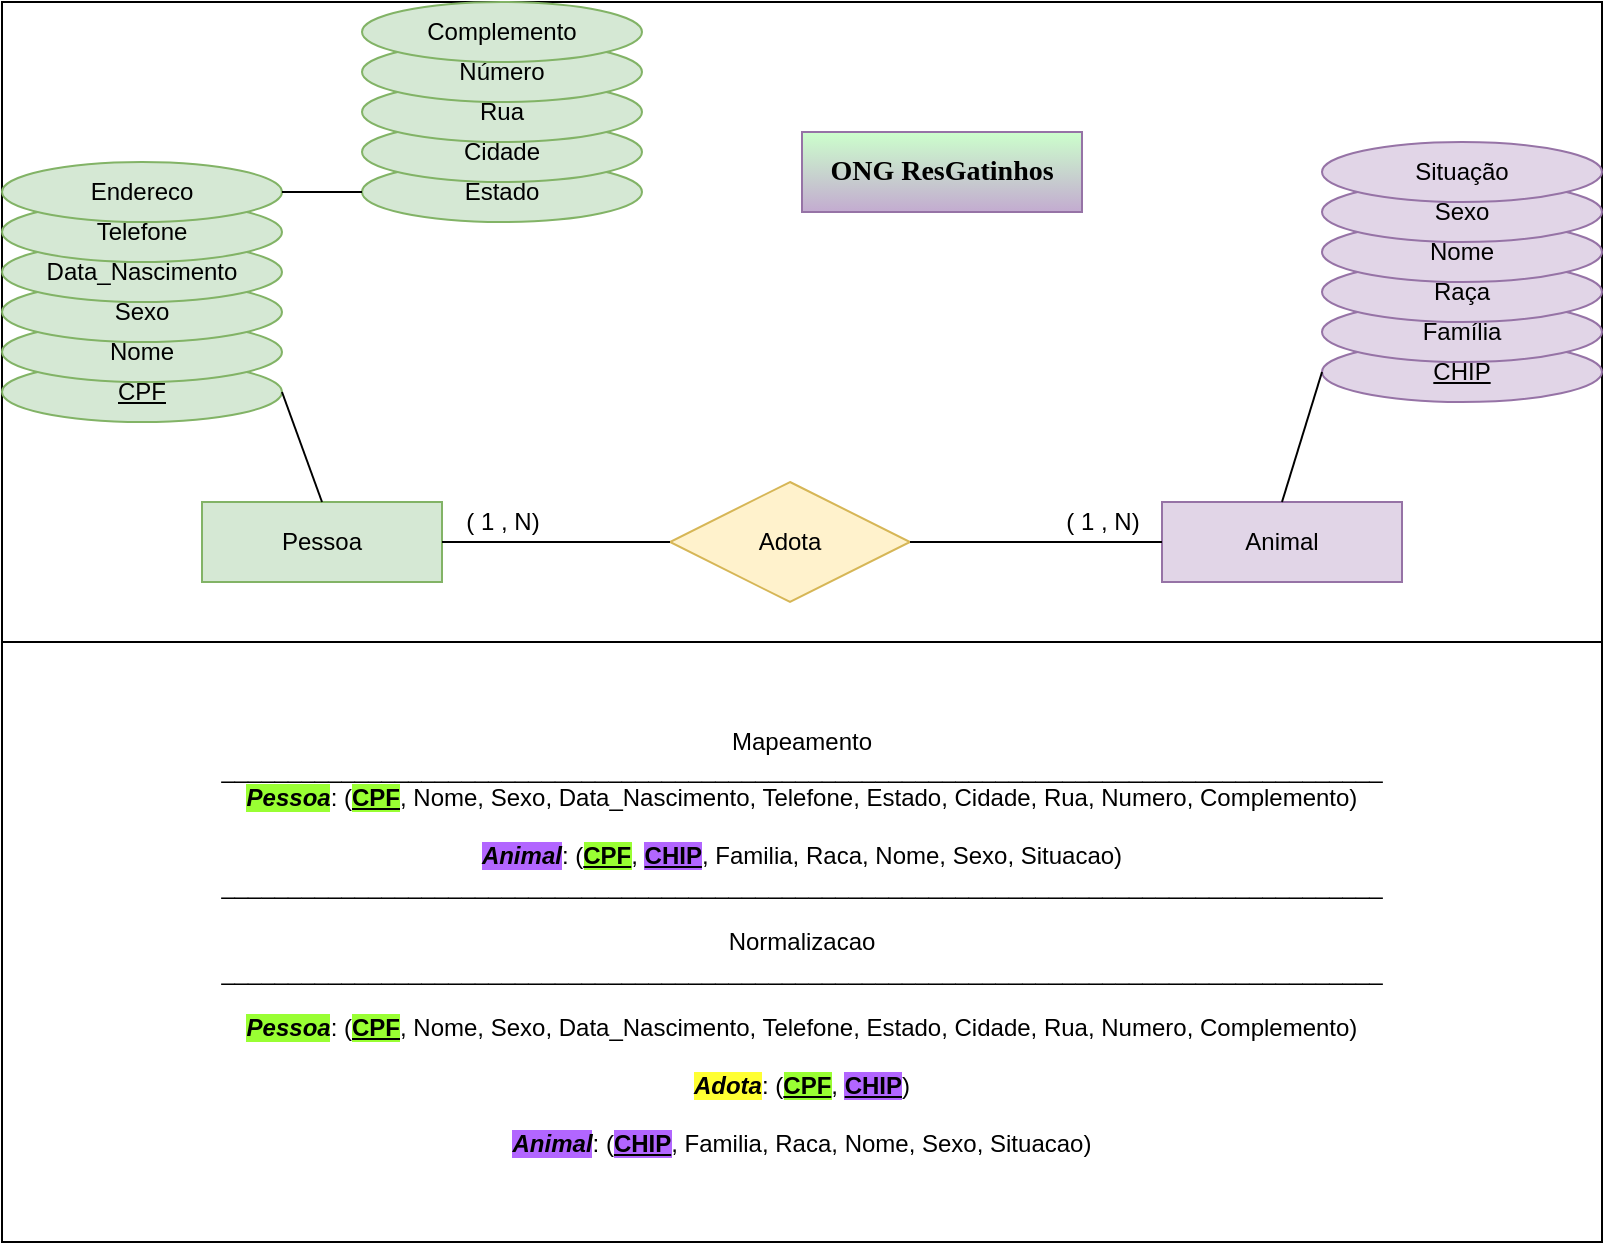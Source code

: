 <mxfile version="20.3.0" type="device"><diagram id="ZKUtnNwpe8IsyFQfgS43" name="Página-1"><mxGraphModel dx="981" dy="597" grid="1" gridSize="10" guides="1" tooltips="1" connect="1" arrows="1" fold="1" page="1" pageScale="1" pageWidth="827" pageHeight="1169" math="0" shadow="0"><root><mxCell id="0"/><mxCell id="1" parent="0"/><mxCell id="TInZ7F4TSlKQre1fmdmq-35" value="" style="rounded=0;whiteSpace=wrap;html=1;" vertex="1" parent="1"><mxGeometry x="14" y="20" width="800" height="320" as="geometry"/></mxCell><mxCell id="TInZ7F4TSlKQre1fmdmq-1" value="Pessoa" style="rounded=0;whiteSpace=wrap;html=1;fillColor=#d5e8d4;strokeColor=#82b366;" vertex="1" parent="1"><mxGeometry x="114" y="270" width="120" height="40" as="geometry"/></mxCell><mxCell id="TInZ7F4TSlKQre1fmdmq-2" value="Animal" style="rounded=0;whiteSpace=wrap;html=1;fillColor=#e1d5e7;strokeColor=#9673a6;" vertex="1" parent="1"><mxGeometry x="594" y="270" width="120" height="40" as="geometry"/></mxCell><mxCell id="TInZ7F4TSlKQre1fmdmq-3" value="Adota" style="rhombus;whiteSpace=wrap;html=1;fillColor=#fff2cc;strokeColor=#d6b656;" vertex="1" parent="1"><mxGeometry x="348" y="260" width="120" height="60" as="geometry"/></mxCell><mxCell id="TInZ7F4TSlKQre1fmdmq-4" value="" style="endArrow=none;html=1;rounded=0;exitX=1;exitY=0.5;exitDx=0;exitDy=0;entryX=0;entryY=0.5;entryDx=0;entryDy=0;" edge="1" parent="1" source="TInZ7F4TSlKQre1fmdmq-1" target="TInZ7F4TSlKQre1fmdmq-3"><mxGeometry width="50" height="50" relative="1" as="geometry"><mxPoint x="474" y="280" as="sourcePoint"/><mxPoint x="524" y="230" as="targetPoint"/></mxGeometry></mxCell><mxCell id="TInZ7F4TSlKQre1fmdmq-5" value="" style="endArrow=none;html=1;rounded=0;exitX=1;exitY=0.5;exitDx=0;exitDy=0;entryX=0;entryY=0.5;entryDx=0;entryDy=0;" edge="1" parent="1" source="TInZ7F4TSlKQre1fmdmq-3" target="TInZ7F4TSlKQre1fmdmq-2"><mxGeometry width="50" height="50" relative="1" as="geometry"><mxPoint x="244" y="300.0" as="sourcePoint"/><mxPoint x="358" y="300.0" as="targetPoint"/></mxGeometry></mxCell><mxCell id="TInZ7F4TSlKQre1fmdmq-6" value="CPF" style="ellipse;whiteSpace=wrap;html=1;align=center;fontStyle=4;fillColor=#d5e8d4;strokeColor=#82b366;" vertex="1" parent="1"><mxGeometry x="14" y="200" width="140" height="30" as="geometry"/></mxCell><mxCell id="TInZ7F4TSlKQre1fmdmq-8" value="Nome" style="ellipse;whiteSpace=wrap;html=1;align=center;fillColor=#d5e8d4;strokeColor=#82b366;" vertex="1" parent="1"><mxGeometry x="14" y="180" width="140" height="30" as="geometry"/></mxCell><mxCell id="TInZ7F4TSlKQre1fmdmq-9" value="Sexo" style="ellipse;whiteSpace=wrap;html=1;align=center;fillColor=#d5e8d4;strokeColor=#82b366;" vertex="1" parent="1"><mxGeometry x="14" y="160" width="140" height="30" as="geometry"/></mxCell><mxCell id="TInZ7F4TSlKQre1fmdmq-10" value="Data_Nascimento" style="ellipse;whiteSpace=wrap;html=1;align=center;fillColor=#d5e8d4;strokeColor=#82b366;" vertex="1" parent="1"><mxGeometry x="14" y="140" width="140" height="30" as="geometry"/></mxCell><mxCell id="TInZ7F4TSlKQre1fmdmq-11" value="Telefone" style="ellipse;whiteSpace=wrap;html=1;align=center;fillColor=#d5e8d4;strokeColor=#82b366;" vertex="1" parent="1"><mxGeometry x="14" y="120" width="140" height="30" as="geometry"/></mxCell><mxCell id="TInZ7F4TSlKQre1fmdmq-12" value="Endereco" style="ellipse;whiteSpace=wrap;html=1;align=center;fillColor=#d5e8d4;strokeColor=#82b366;" vertex="1" parent="1"><mxGeometry x="14" y="100" width="140" height="30" as="geometry"/></mxCell><mxCell id="TInZ7F4TSlKQre1fmdmq-13" value="Estado" style="ellipse;whiteSpace=wrap;html=1;align=center;fillColor=#d5e8d4;strokeColor=#82b366;" vertex="1" parent="1"><mxGeometry x="194" y="100" width="140" height="30" as="geometry"/></mxCell><mxCell id="TInZ7F4TSlKQre1fmdmq-14" value="Cidade" style="ellipse;whiteSpace=wrap;html=1;align=center;fillColor=#d5e8d4;strokeColor=#82b366;" vertex="1" parent="1"><mxGeometry x="194" y="80" width="140" height="30" as="geometry"/></mxCell><mxCell id="TInZ7F4TSlKQre1fmdmq-15" value="Rua" style="ellipse;whiteSpace=wrap;html=1;align=center;fillColor=#d5e8d4;strokeColor=#82b366;" vertex="1" parent="1"><mxGeometry x="194" y="60" width="140" height="30" as="geometry"/></mxCell><mxCell id="TInZ7F4TSlKQre1fmdmq-16" value="Número" style="ellipse;whiteSpace=wrap;html=1;align=center;fillColor=#d5e8d4;strokeColor=#82b366;" vertex="1" parent="1"><mxGeometry x="194" y="40" width="140" height="30" as="geometry"/></mxCell><mxCell id="TInZ7F4TSlKQre1fmdmq-17" value="Complemento" style="ellipse;whiteSpace=wrap;html=1;align=center;fillColor=#d5e8d4;strokeColor=#82b366;" vertex="1" parent="1"><mxGeometry x="194" y="20" width="140" height="30" as="geometry"/></mxCell><mxCell id="TInZ7F4TSlKQre1fmdmq-18" value="" style="endArrow=none;html=1;rounded=0;entryX=0.5;entryY=0;entryDx=0;entryDy=0;exitX=1;exitY=0.5;exitDx=0;exitDy=0;" edge="1" parent="1" source="TInZ7F4TSlKQre1fmdmq-6" target="TInZ7F4TSlKQre1fmdmq-1"><mxGeometry width="50" height="50" relative="1" as="geometry"><mxPoint x="174" y="220" as="sourcePoint"/><mxPoint x="358" y="300.0" as="targetPoint"/></mxGeometry></mxCell><mxCell id="TInZ7F4TSlKQre1fmdmq-19" value="" style="endArrow=none;html=1;rounded=0;exitX=0;exitY=0.5;exitDx=0;exitDy=0;entryX=1;entryY=0.5;entryDx=0;entryDy=0;" edge="1" parent="1" source="TInZ7F4TSlKQre1fmdmq-13" target="TInZ7F4TSlKQre1fmdmq-12"><mxGeometry width="50" height="50" relative="1" as="geometry"><mxPoint x="165.54" y="230.94" as="sourcePoint"/><mxPoint x="184" y="280.0" as="targetPoint"/></mxGeometry></mxCell><mxCell id="TInZ7F4TSlKQre1fmdmq-21" value="CHIP" style="ellipse;whiteSpace=wrap;html=1;align=center;fontStyle=4;fillColor=#e1d5e7;strokeColor=#9673a6;" vertex="1" parent="1"><mxGeometry x="674" y="190" width="140" height="30" as="geometry"/></mxCell><mxCell id="TInZ7F4TSlKQre1fmdmq-27" value="" style="endArrow=none;html=1;rounded=0;exitX=0.5;exitY=0;exitDx=0;exitDy=0;entryX=0;entryY=0.5;entryDx=0;entryDy=0;" edge="1" parent="1" source="TInZ7F4TSlKQre1fmdmq-2" target="TInZ7F4TSlKQre1fmdmq-21"><mxGeometry width="50" height="50" relative="1" as="geometry"><mxPoint x="664" y="270.0" as="sourcePoint"/><mxPoint x="614" y="300.0" as="targetPoint"/></mxGeometry></mxCell><mxCell id="TInZ7F4TSlKQre1fmdmq-28" value="( 1 , N)" style="text;html=1;align=center;verticalAlign=middle;resizable=0;points=[];autosize=1;strokeColor=none;fillColor=none;" vertex="1" parent="1"><mxGeometry x="234" y="265" width="60" height="30" as="geometry"/></mxCell><mxCell id="TInZ7F4TSlKQre1fmdmq-29" value="( 1 , N)" style="text;html=1;align=center;verticalAlign=middle;resizable=0;points=[];autosize=1;strokeColor=none;fillColor=none;" vertex="1" parent="1"><mxGeometry x="534" y="265" width="60" height="30" as="geometry"/></mxCell><mxCell id="TInZ7F4TSlKQre1fmdmq-31" value="Mapeamento&lt;br&gt;_______________________________________________________________________________________&lt;br&gt;&lt;span style=&quot;background-color: rgb(153, 255, 51);&quot;&gt;&lt;b&gt;&lt;i&gt;Pessoa&lt;/i&gt;&lt;/b&gt;&lt;/span&gt;: (&lt;b&gt;&lt;u style=&quot;background-color: rgb(153, 255, 51);&quot;&gt;CPF&lt;/u&gt;&lt;/b&gt;, Nome, Sexo, Data_Nascimento, Telefone, Estado, Cidade, Rua, Numero, Complemento)&lt;br&gt;&lt;br&gt;&lt;span style=&quot;background-color: rgb(178, 102, 255);&quot;&gt;&lt;b&gt;&lt;i&gt;Animal&lt;/i&gt;&lt;/b&gt;&lt;/span&gt;: (&lt;u&gt;&lt;b style=&quot;background-color: rgb(153, 255, 51);&quot;&gt;CPF&lt;/b&gt;&lt;/u&gt;, &lt;b&gt;&lt;u style=&quot;background-color: rgb(178, 102, 255);&quot;&gt;CHIP&lt;/u&gt;&lt;/b&gt;, Familia, Raca, Nome, Sexo, Situacao)&lt;br&gt;_______________________________________________________________________________________&lt;br&gt;&lt;br&gt;Normalizacao&lt;br&gt;_______________________________________________________________________________________&lt;br&gt;&lt;br&gt;&lt;span style=&quot;background-color: rgb(153, 255, 51);&quot;&gt;&lt;b&gt;&lt;i&gt;Pessoa&lt;/i&gt;&lt;/b&gt;&lt;/span&gt;: (&lt;b&gt;&lt;u style=&quot;background-color: rgb(153, 255, 51);&quot;&gt;CPF&lt;/u&gt;&lt;/b&gt;, Nome, Sexo, Data_Nascimento, Telefone, Estado, Cidade, Rua, Numero, Complemento)&lt;br&gt;&lt;br&gt;&lt;b style=&quot;&quot;&gt;&lt;i style=&quot;background-color: rgb(255, 255, 51);&quot;&gt;Adota&lt;/i&gt;&lt;/b&gt;: (&lt;b&gt;&lt;u style=&quot;background-color: rgb(153, 255, 51);&quot;&gt;CPF&lt;/u&gt;&lt;/b&gt;,&amp;nbsp;&lt;b&gt;&lt;u style=&quot;background-color: rgb(178, 102, 255);&quot;&gt;CHIP&lt;/u&gt;&lt;/b&gt;)&lt;br&gt;&lt;br&gt;&lt;span style=&quot;background-color: rgb(178, 102, 255);&quot;&gt;&lt;b&gt;&lt;i&gt;Animal&lt;/i&gt;&lt;/b&gt;&lt;/span&gt;: (&lt;b&gt;&lt;u style=&quot;background-color: rgb(178, 102, 255);&quot;&gt;CHIP&lt;/u&gt;&lt;/b&gt;, Familia, Raca, Nome, Sexo, Situacao)" style="rounded=0;whiteSpace=wrap;html=1;" vertex="1" parent="1"><mxGeometry x="14" y="340" width="800" height="300" as="geometry"/></mxCell><mxCell id="TInZ7F4TSlKQre1fmdmq-39" value="Família" style="ellipse;whiteSpace=wrap;html=1;align=center;fillColor=#e1d5e7;strokeColor=#9673a6;" vertex="1" parent="1"><mxGeometry x="674" y="170" width="140" height="30" as="geometry"/></mxCell><mxCell id="TInZ7F4TSlKQre1fmdmq-24" value="Raça" style="ellipse;whiteSpace=wrap;html=1;align=center;fillColor=#e1d5e7;strokeColor=#9673a6;" vertex="1" parent="1"><mxGeometry x="674" y="150" width="140" height="30" as="geometry"/></mxCell><mxCell id="TInZ7F4TSlKQre1fmdmq-25" value="Nome" style="ellipse;whiteSpace=wrap;html=1;align=center;fillColor=#e1d5e7;strokeColor=#9673a6;" vertex="1" parent="1"><mxGeometry x="674" y="130" width="140" height="30" as="geometry"/></mxCell><mxCell id="TInZ7F4TSlKQre1fmdmq-26" value="Sexo" style="ellipse;whiteSpace=wrap;html=1;align=center;fillColor=#e1d5e7;strokeColor=#9673a6;" vertex="1" parent="1"><mxGeometry x="674" y="110" width="140" height="30" as="geometry"/></mxCell><mxCell id="TInZ7F4TSlKQre1fmdmq-34" value="Situação" style="ellipse;whiteSpace=wrap;html=1;align=center;fillColor=#e1d5e7;strokeColor=#9673a6;" vertex="1" parent="1"><mxGeometry x="674" y="90" width="140" height="30" as="geometry"/></mxCell><mxCell id="TInZ7F4TSlKQre1fmdmq-41" value="&lt;font style=&quot;font-size: 14px;&quot; face=&quot;Times New Roman&quot;&gt;&lt;b&gt;ONG ResGatinhos&lt;/b&gt;&lt;/font&gt;" style="text;html=1;strokeColor=#9673a6;fillColor=#CCFFCC;align=center;verticalAlign=middle;whiteSpace=wrap;rounded=0;labelBackgroundColor=none;fontFamily=Helvetica;gradientColor=#C3ABD0;" vertex="1" parent="1"><mxGeometry x="414" y="85" width="140" height="40" as="geometry"/></mxCell></root></mxGraphModel></diagram></mxfile>